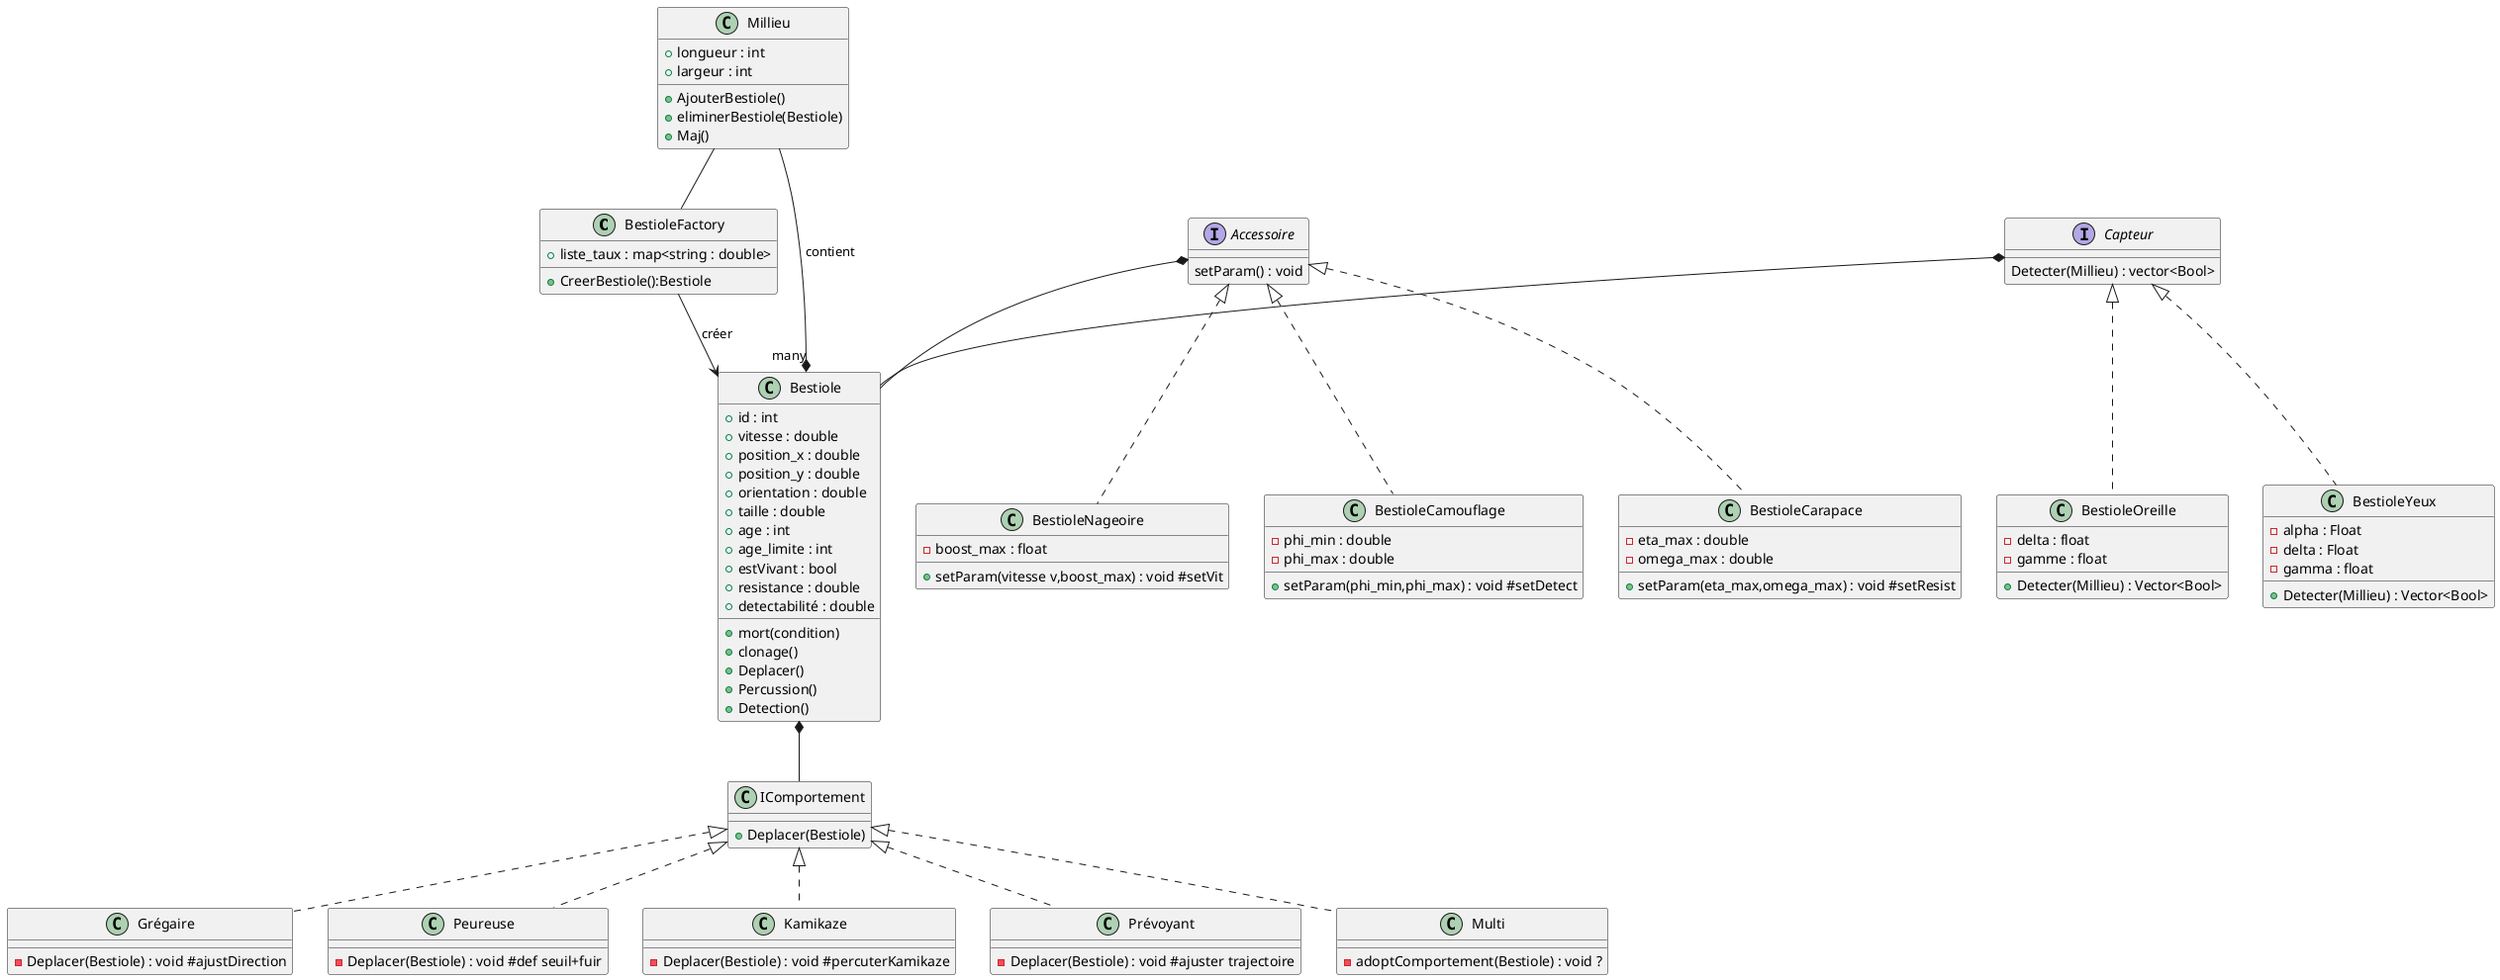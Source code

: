 @startuml dd

class BestioleFactory {
  + liste_taux : map<string : double>
  + CreerBestiole():Bestiole
}

class Bestiole {
    + id : int
    + vitesse : double
    + position_x : double
    + position_y : double
    + orientation : double
    + taille : double
    + age : int
    + age_limite : int
    + estVivant : bool
    + resistance : double
    + detectabilité : double
    + mort(condition)
    + clonage()
    + Deplacer()
    + Percussion()
    + Detection()
}

class Millieu {
 + longueur : int
 + largeur : int

 +AjouterBestiole()
 +eliminerBestiole(Bestiole)
 +Maj()
}

class BestioleOreille {
    - delta : float
    - gamme : float
    + Detecter(Millieu) : Vector<Bool> 

}

Interface Accessoire {
  setParam() : void
}

Interface Capteur {
  Detecter(Millieu) : vector<Bool>
}


class BestioleNageoire {  
    - boost_max : float
    + setParam(vitesse v,boost_max) : void #setVit
}

class BestioleCamouflage {
  - phi_min : double
  - phi_max : double
  + setParam(phi_min,phi_max) : void #setDetect
}

class BestioleCarapace {
  - eta_max : double
  - omega_max : double
  + setParam(eta_max,omega_max) : void #setResist
}

class BestioleYeux {
  - alpha : Float
  - delta : Float
  - gamma : float
  + Detecter(Millieu) : Vector<Bool>
}

class IComportement {
  + Deplacer(Bestiole)
}

class Grégaire {
    -Deplacer(Bestiole) : void #ajustDirection

}

class Peureuse{
    -Deplacer(Bestiole) : void #def seuil+fuir

}

class Kamikaze{
    -Deplacer(Bestiole) : void #percuterKamikaze
}

class Prévoyant{
    -Deplacer(Bestiole) : void #ajuster trajectoire

}


class Multi{
    -adoptComportement(Bestiole) : void ?
}

BestioleFactory --> Bestiole : créer

Capteur *-- Bestiole
Capteur<|..BestioleOreille
Capteur<|..BestioleYeux

IComportement <|.. Grégaire
IComportement <|.. Peureuse
IComportement <|.. Kamikaze
IComportement <|.. Prévoyant
IComportement <|.. Multi
Bestiole *-- IComportement



Accessoire <|..BestioleNageoire
Accessoire <|..BestioleCarapace
Accessoire <|..BestioleCamouflage
Accessoire *-- Bestiole


Millieu --* "many" Bestiole : contient

Millieu -- BestioleFactory

@enduml
